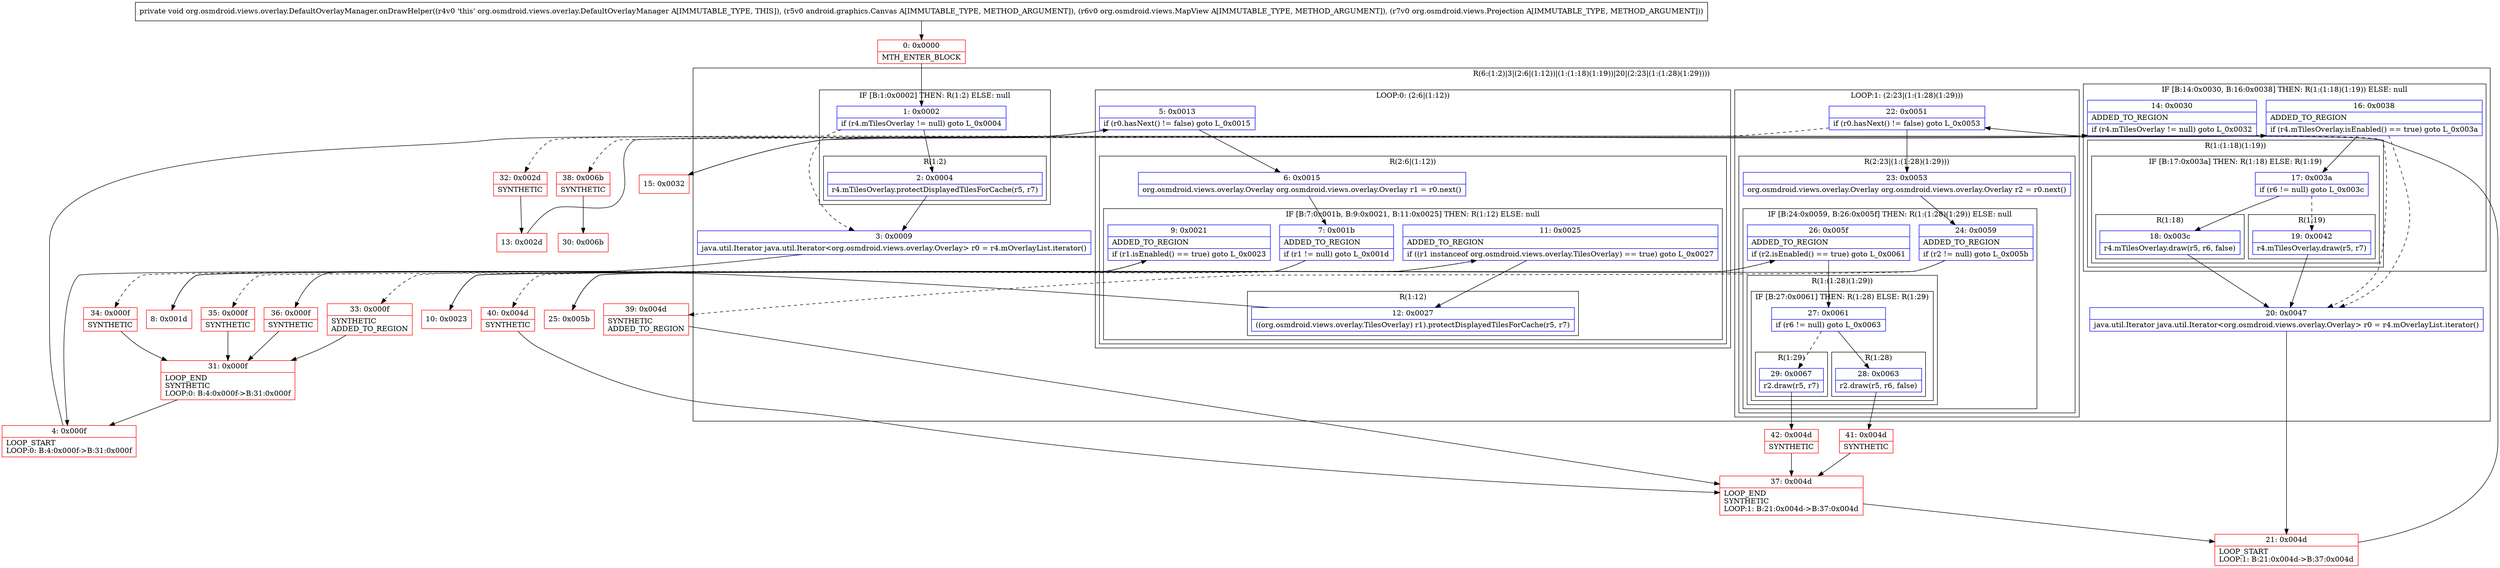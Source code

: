 digraph "CFG fororg.osmdroid.views.overlay.DefaultOverlayManager.onDrawHelper(Landroid\/graphics\/Canvas;Lorg\/osmdroid\/views\/MapView;Lorg\/osmdroid\/views\/Projection;)V" {
subgraph cluster_Region_1388155790 {
label = "R(6:(1:2)|3|(2:6|(1:12))|(1:(1:18)(1:19))|20|(2:23|(1:(1:28)(1:29))))";
node [shape=record,color=blue];
subgraph cluster_IfRegion_1150462686 {
label = "IF [B:1:0x0002] THEN: R(1:2) ELSE: null";
node [shape=record,color=blue];
Node_1 [shape=record,label="{1\:\ 0x0002|if (r4.mTilesOverlay != null) goto L_0x0004\l}"];
subgraph cluster_Region_1060733136 {
label = "R(1:2)";
node [shape=record,color=blue];
Node_2 [shape=record,label="{2\:\ 0x0004|r4.mTilesOverlay.protectDisplayedTilesForCache(r5, r7)\l}"];
}
}
Node_3 [shape=record,label="{3\:\ 0x0009|java.util.Iterator java.util.Iterator\<org.osmdroid.views.overlay.Overlay\> r0 = r4.mOverlayList.iterator()\l}"];
subgraph cluster_LoopRegion_945185020 {
label = "LOOP:0: (2:6|(1:12))";
node [shape=record,color=blue];
Node_5 [shape=record,label="{5\:\ 0x0013|if (r0.hasNext() != false) goto L_0x0015\l}"];
subgraph cluster_Region_357337041 {
label = "R(2:6|(1:12))";
node [shape=record,color=blue];
Node_6 [shape=record,label="{6\:\ 0x0015|org.osmdroid.views.overlay.Overlay org.osmdroid.views.overlay.Overlay r1 = r0.next()\l}"];
subgraph cluster_IfRegion_673656465 {
label = "IF [B:7:0x001b, B:9:0x0021, B:11:0x0025] THEN: R(1:12) ELSE: null";
node [shape=record,color=blue];
Node_7 [shape=record,label="{7\:\ 0x001b|ADDED_TO_REGION\l|if (r1 != null) goto L_0x001d\l}"];
Node_9 [shape=record,label="{9\:\ 0x0021|ADDED_TO_REGION\l|if (r1.isEnabled() == true) goto L_0x0023\l}"];
Node_11 [shape=record,label="{11\:\ 0x0025|ADDED_TO_REGION\l|if ((r1 instanceof org.osmdroid.views.overlay.TilesOverlay) == true) goto L_0x0027\l}"];
subgraph cluster_Region_394496960 {
label = "R(1:12)";
node [shape=record,color=blue];
Node_12 [shape=record,label="{12\:\ 0x0027|((org.osmdroid.views.overlay.TilesOverlay) r1).protectDisplayedTilesForCache(r5, r7)\l}"];
}
}
}
}
subgraph cluster_IfRegion_1883537147 {
label = "IF [B:14:0x0030, B:16:0x0038] THEN: R(1:(1:18)(1:19)) ELSE: null";
node [shape=record,color=blue];
Node_14 [shape=record,label="{14\:\ 0x0030|ADDED_TO_REGION\l|if (r4.mTilesOverlay != null) goto L_0x0032\l}"];
Node_16 [shape=record,label="{16\:\ 0x0038|ADDED_TO_REGION\l|if (r4.mTilesOverlay.isEnabled() == true) goto L_0x003a\l}"];
subgraph cluster_Region_661318878 {
label = "R(1:(1:18)(1:19))";
node [shape=record,color=blue];
subgraph cluster_IfRegion_1988060855 {
label = "IF [B:17:0x003a] THEN: R(1:18) ELSE: R(1:19)";
node [shape=record,color=blue];
Node_17 [shape=record,label="{17\:\ 0x003a|if (r6 != null) goto L_0x003c\l}"];
subgraph cluster_Region_95639464 {
label = "R(1:18)";
node [shape=record,color=blue];
Node_18 [shape=record,label="{18\:\ 0x003c|r4.mTilesOverlay.draw(r5, r6, false)\l}"];
}
subgraph cluster_Region_1448301123 {
label = "R(1:19)";
node [shape=record,color=blue];
Node_19 [shape=record,label="{19\:\ 0x0042|r4.mTilesOverlay.draw(r5, r7)\l}"];
}
}
}
}
Node_20 [shape=record,label="{20\:\ 0x0047|java.util.Iterator java.util.Iterator\<org.osmdroid.views.overlay.Overlay\> r0 = r4.mOverlayList.iterator()\l}"];
subgraph cluster_LoopRegion_746704684 {
label = "LOOP:1: (2:23|(1:(1:28)(1:29)))";
node [shape=record,color=blue];
Node_22 [shape=record,label="{22\:\ 0x0051|if (r0.hasNext() != false) goto L_0x0053\l}"];
subgraph cluster_Region_303958225 {
label = "R(2:23|(1:(1:28)(1:29)))";
node [shape=record,color=blue];
Node_23 [shape=record,label="{23\:\ 0x0053|org.osmdroid.views.overlay.Overlay org.osmdroid.views.overlay.Overlay r2 = r0.next()\l}"];
subgraph cluster_IfRegion_423939054 {
label = "IF [B:24:0x0059, B:26:0x005f] THEN: R(1:(1:28)(1:29)) ELSE: null";
node [shape=record,color=blue];
Node_24 [shape=record,label="{24\:\ 0x0059|ADDED_TO_REGION\l|if (r2 != null) goto L_0x005b\l}"];
Node_26 [shape=record,label="{26\:\ 0x005f|ADDED_TO_REGION\l|if (r2.isEnabled() == true) goto L_0x0061\l}"];
subgraph cluster_Region_649025611 {
label = "R(1:(1:28)(1:29))";
node [shape=record,color=blue];
subgraph cluster_IfRegion_728287479 {
label = "IF [B:27:0x0061] THEN: R(1:28) ELSE: R(1:29)";
node [shape=record,color=blue];
Node_27 [shape=record,label="{27\:\ 0x0061|if (r6 != null) goto L_0x0063\l}"];
subgraph cluster_Region_1757914392 {
label = "R(1:28)";
node [shape=record,color=blue];
Node_28 [shape=record,label="{28\:\ 0x0063|r2.draw(r5, r6, false)\l}"];
}
subgraph cluster_Region_1243479939 {
label = "R(1:29)";
node [shape=record,color=blue];
Node_29 [shape=record,label="{29\:\ 0x0067|r2.draw(r5, r7)\l}"];
}
}
}
}
}
}
}
Node_0 [shape=record,color=red,label="{0\:\ 0x0000|MTH_ENTER_BLOCK\l}"];
Node_4 [shape=record,color=red,label="{4\:\ 0x000f|LOOP_START\lLOOP:0: B:4:0x000f\-\>B:31:0x000f\l}"];
Node_8 [shape=record,color=red,label="{8\:\ 0x001d}"];
Node_10 [shape=record,color=red,label="{10\:\ 0x0023}"];
Node_13 [shape=record,color=red,label="{13\:\ 0x002d}"];
Node_15 [shape=record,color=red,label="{15\:\ 0x0032}"];
Node_21 [shape=record,color=red,label="{21\:\ 0x004d|LOOP_START\lLOOP:1: B:21:0x004d\-\>B:37:0x004d\l}"];
Node_25 [shape=record,color=red,label="{25\:\ 0x005b}"];
Node_30 [shape=record,color=red,label="{30\:\ 0x006b}"];
Node_31 [shape=record,color=red,label="{31\:\ 0x000f|LOOP_END\lSYNTHETIC\lLOOP:0: B:4:0x000f\-\>B:31:0x000f\l}"];
Node_32 [shape=record,color=red,label="{32\:\ 0x002d|SYNTHETIC\l}"];
Node_33 [shape=record,color=red,label="{33\:\ 0x000f|SYNTHETIC\lADDED_TO_REGION\l}"];
Node_34 [shape=record,color=red,label="{34\:\ 0x000f|SYNTHETIC\l}"];
Node_35 [shape=record,color=red,label="{35\:\ 0x000f|SYNTHETIC\l}"];
Node_36 [shape=record,color=red,label="{36\:\ 0x000f|SYNTHETIC\l}"];
Node_37 [shape=record,color=red,label="{37\:\ 0x004d|LOOP_END\lSYNTHETIC\lLOOP:1: B:21:0x004d\-\>B:37:0x004d\l}"];
Node_38 [shape=record,color=red,label="{38\:\ 0x006b|SYNTHETIC\l}"];
Node_39 [shape=record,color=red,label="{39\:\ 0x004d|SYNTHETIC\lADDED_TO_REGION\l}"];
Node_40 [shape=record,color=red,label="{40\:\ 0x004d|SYNTHETIC\l}"];
Node_41 [shape=record,color=red,label="{41\:\ 0x004d|SYNTHETIC\l}"];
Node_42 [shape=record,color=red,label="{42\:\ 0x004d|SYNTHETIC\l}"];
MethodNode[shape=record,label="{private void org.osmdroid.views.overlay.DefaultOverlayManager.onDrawHelper((r4v0 'this' org.osmdroid.views.overlay.DefaultOverlayManager A[IMMUTABLE_TYPE, THIS]), (r5v0 android.graphics.Canvas A[IMMUTABLE_TYPE, METHOD_ARGUMENT]), (r6v0 org.osmdroid.views.MapView A[IMMUTABLE_TYPE, METHOD_ARGUMENT]), (r7v0 org.osmdroid.views.Projection A[IMMUTABLE_TYPE, METHOD_ARGUMENT])) }"];
MethodNode -> Node_0;
Node_1 -> Node_2;
Node_1 -> Node_3[style=dashed];
Node_2 -> Node_3;
Node_3 -> Node_4;
Node_5 -> Node_6;
Node_5 -> Node_32[style=dashed];
Node_6 -> Node_7;
Node_7 -> Node_8;
Node_7 -> Node_33[style=dashed];
Node_9 -> Node_10;
Node_9 -> Node_34[style=dashed];
Node_11 -> Node_12;
Node_11 -> Node_35[style=dashed];
Node_12 -> Node_36;
Node_14 -> Node_15;
Node_14 -> Node_20[style=dashed];
Node_16 -> Node_17;
Node_16 -> Node_20[style=dashed];
Node_17 -> Node_18;
Node_17 -> Node_19[style=dashed];
Node_18 -> Node_20;
Node_19 -> Node_20;
Node_20 -> Node_21;
Node_22 -> Node_23;
Node_22 -> Node_38[style=dashed];
Node_23 -> Node_24;
Node_24 -> Node_25;
Node_24 -> Node_39[style=dashed];
Node_26 -> Node_27;
Node_26 -> Node_40[style=dashed];
Node_27 -> Node_28;
Node_27 -> Node_29[style=dashed];
Node_28 -> Node_41;
Node_29 -> Node_42;
Node_0 -> Node_1;
Node_4 -> Node_5;
Node_8 -> Node_9;
Node_10 -> Node_11;
Node_13 -> Node_14;
Node_15 -> Node_16;
Node_21 -> Node_22;
Node_25 -> Node_26;
Node_31 -> Node_4;
Node_32 -> Node_13;
Node_33 -> Node_31;
Node_34 -> Node_31;
Node_35 -> Node_31;
Node_36 -> Node_31;
Node_37 -> Node_21;
Node_38 -> Node_30;
Node_39 -> Node_37;
Node_40 -> Node_37;
Node_41 -> Node_37;
Node_42 -> Node_37;
}

